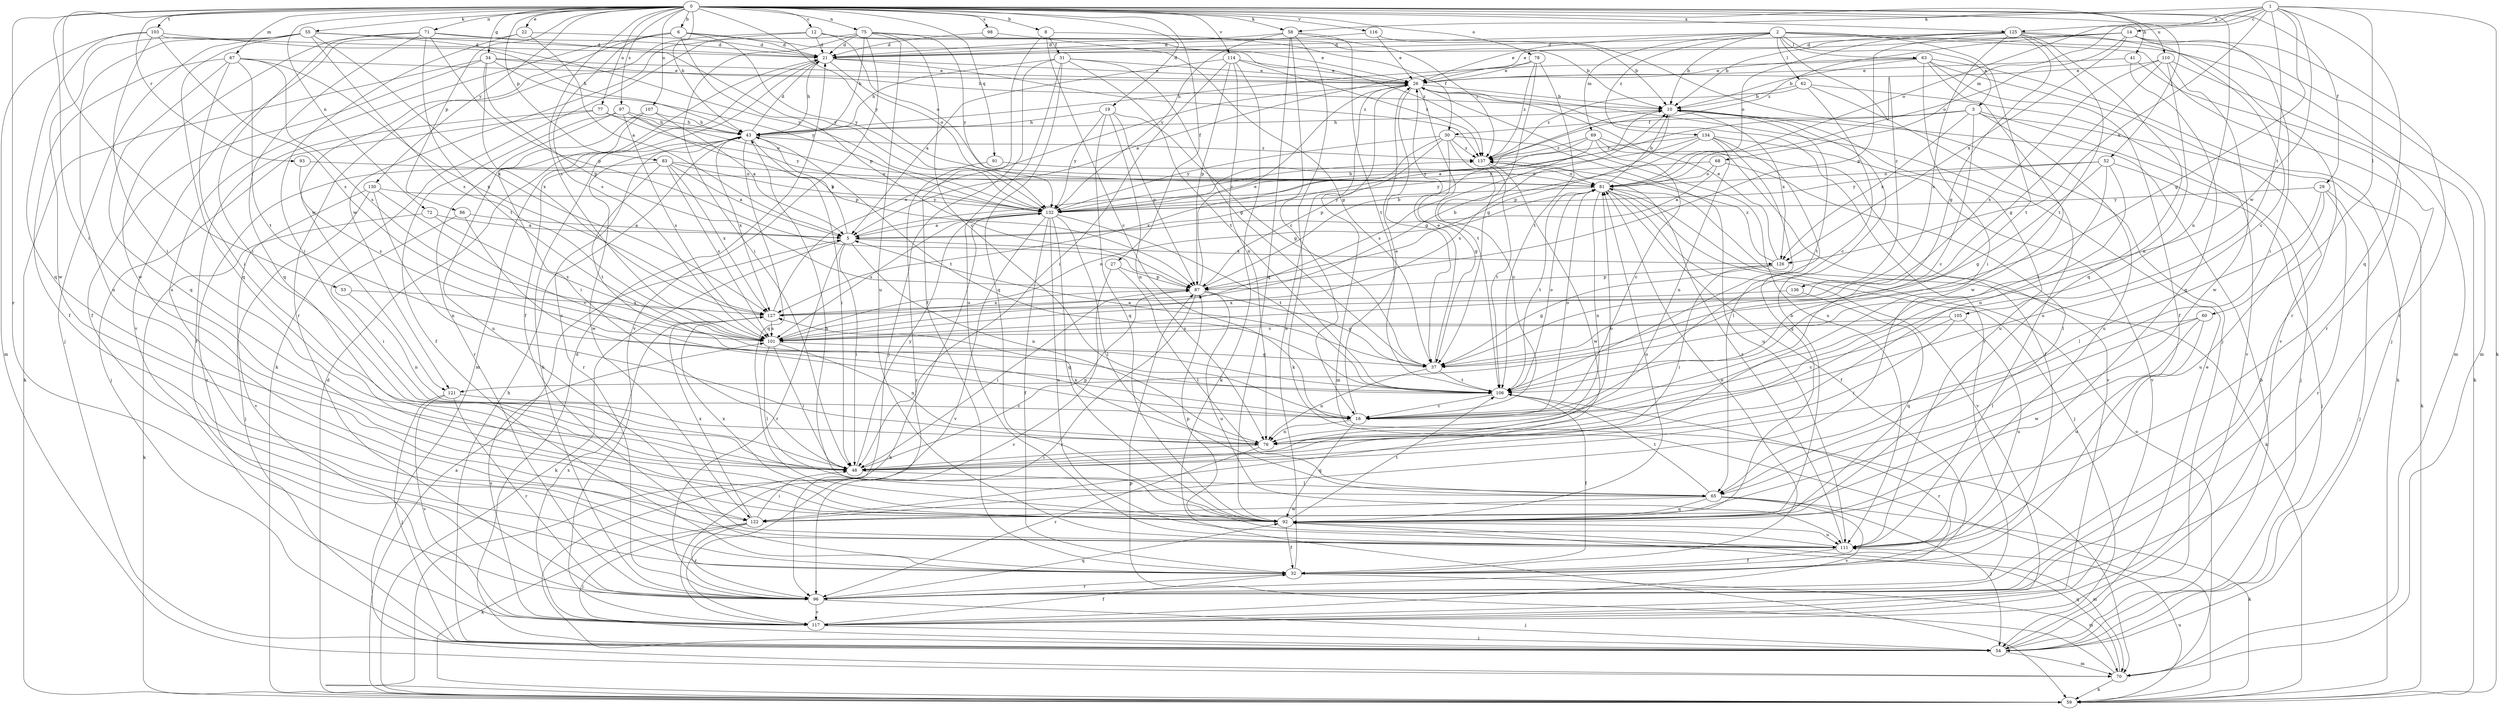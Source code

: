 strict digraph  {
0;
1;
2;
3;
5;
6;
8;
10;
12;
14;
16;
19;
21;
22;
26;
27;
29;
30;
31;
32;
34;
37;
41;
43;
48;
52;
53;
54;
55;
58;
59;
60;
62;
63;
65;
67;
68;
69;
70;
71;
72;
75;
76;
77;
78;
81;
83;
86;
87;
91;
92;
93;
96;
97;
98;
101;
103;
105;
106;
107;
110;
111;
114;
116;
117;
121;
122;
125;
126;
127;
130;
132;
134;
136;
137;
0 -> 6  [label=b];
0 -> 8  [label=b];
0 -> 12  [label=c];
0 -> 19  [label=d];
0 -> 22  [label=e];
0 -> 27  [label=f];
0 -> 29  [label=f];
0 -> 34  [label=g];
0 -> 41  [label=h];
0 -> 43  [label=h];
0 -> 48  [label=i];
0 -> 52  [label=j];
0 -> 53  [label=j];
0 -> 55  [label=k];
0 -> 58  [label=k];
0 -> 67  [label=m];
0 -> 71  [label=n];
0 -> 72  [label=n];
0 -> 75  [label=n];
0 -> 76  [label=n];
0 -> 77  [label=o];
0 -> 78  [label=o];
0 -> 83  [label=p];
0 -> 86  [label=p];
0 -> 91  [label=q];
0 -> 93  [label=r];
0 -> 96  [label=r];
0 -> 97  [label=s];
0 -> 98  [label=s];
0 -> 101  [label=s];
0 -> 103  [label=t];
0 -> 107  [label=u];
0 -> 110  [label=u];
0 -> 114  [label=v];
0 -> 116  [label=v];
0 -> 125  [label=x];
0 -> 130  [label=y];
0 -> 132  [label=y];
1 -> 14  [label=c];
1 -> 37  [label=g];
1 -> 58  [label=k];
1 -> 59  [label=k];
1 -> 60  [label=l];
1 -> 68  [label=m];
1 -> 81  [label=o];
1 -> 92  [label=q];
1 -> 105  [label=t];
1 -> 121  [label=w];
1 -> 125  [label=x];
1 -> 126  [label=x];
2 -> 3  [label=a];
2 -> 10  [label=b];
2 -> 21  [label=d];
2 -> 26  [label=e];
2 -> 54  [label=j];
2 -> 62  [label=l];
2 -> 63  [label=l];
2 -> 69  [label=m];
2 -> 70  [label=m];
2 -> 106  [label=t];
2 -> 134  [label=z];
2 -> 136  [label=z];
3 -> 5  [label=a];
3 -> 16  [label=c];
3 -> 30  [label=f];
3 -> 54  [label=j];
3 -> 59  [label=k];
3 -> 111  [label=u];
3 -> 126  [label=x];
5 -> 10  [label=b];
5 -> 43  [label=h];
5 -> 48  [label=i];
5 -> 59  [label=k];
5 -> 76  [label=n];
5 -> 96  [label=r];
5 -> 126  [label=x];
6 -> 21  [label=d];
6 -> 87  [label=p];
6 -> 101  [label=s];
6 -> 111  [label=u];
6 -> 121  [label=w];
6 -> 132  [label=y];
6 -> 137  [label=z];
8 -> 16  [label=c];
8 -> 30  [label=f];
8 -> 31  [label=f];
8 -> 32  [label=f];
10 -> 43  [label=h];
10 -> 87  [label=p];
10 -> 106  [label=t];
10 -> 111  [label=u];
10 -> 126  [label=x];
12 -> 10  [label=b];
12 -> 21  [label=d];
12 -> 26  [label=e];
12 -> 81  [label=o];
12 -> 96  [label=r];
12 -> 121  [label=w];
14 -> 16  [label=c];
14 -> 21  [label=d];
14 -> 26  [label=e];
14 -> 48  [label=i];
14 -> 81  [label=o];
14 -> 96  [label=r];
14 -> 126  [label=x];
14 -> 137  [label=z];
16 -> 26  [label=e];
16 -> 76  [label=n];
16 -> 81  [label=o];
16 -> 92  [label=q];
19 -> 37  [label=g];
19 -> 43  [label=h];
19 -> 76  [label=n];
19 -> 87  [label=p];
19 -> 92  [label=q];
19 -> 132  [label=y];
21 -> 26  [label=e];
21 -> 32  [label=f];
21 -> 43  [label=h];
21 -> 70  [label=m];
21 -> 81  [label=o];
21 -> 137  [label=z];
22 -> 5  [label=a];
22 -> 21  [label=d];
22 -> 48  [label=i];
22 -> 117  [label=v];
26 -> 10  [label=b];
26 -> 37  [label=g];
26 -> 70  [label=m];
26 -> 96  [label=r];
26 -> 106  [label=t];
26 -> 111  [label=u];
27 -> 65  [label=l];
27 -> 87  [label=p];
27 -> 117  [label=v];
29 -> 54  [label=j];
29 -> 65  [label=l];
29 -> 96  [label=r];
29 -> 111  [label=u];
29 -> 132  [label=y];
30 -> 16  [label=c];
30 -> 37  [label=g];
30 -> 87  [label=p];
30 -> 111  [label=u];
30 -> 127  [label=x];
30 -> 132  [label=y];
30 -> 137  [label=z];
31 -> 26  [label=e];
31 -> 37  [label=g];
31 -> 43  [label=h];
31 -> 54  [label=j];
31 -> 92  [label=q];
31 -> 106  [label=t];
31 -> 111  [label=u];
32 -> 26  [label=e];
32 -> 70  [label=m];
32 -> 81  [label=o];
32 -> 96  [label=r];
34 -> 10  [label=b];
34 -> 26  [label=e];
34 -> 32  [label=f];
34 -> 59  [label=k];
34 -> 87  [label=p];
34 -> 127  [label=x];
34 -> 132  [label=y];
37 -> 5  [label=a];
37 -> 26  [label=e];
37 -> 76  [label=n];
37 -> 106  [label=t];
41 -> 26  [label=e];
41 -> 92  [label=q];
41 -> 96  [label=r];
43 -> 21  [label=d];
43 -> 48  [label=i];
43 -> 92  [label=q];
43 -> 96  [label=r];
43 -> 106  [label=t];
43 -> 122  [label=w];
43 -> 127  [label=x];
43 -> 137  [label=z];
48 -> 65  [label=l];
48 -> 81  [label=o];
48 -> 87  [label=p];
48 -> 132  [label=y];
52 -> 37  [label=g];
52 -> 54  [label=j];
52 -> 76  [label=n];
52 -> 81  [label=o];
52 -> 106  [label=t];
52 -> 132  [label=y];
53 -> 76  [label=n];
53 -> 127  [label=x];
54 -> 10  [label=b];
54 -> 21  [label=d];
54 -> 26  [label=e];
54 -> 43  [label=h];
54 -> 70  [label=m];
55 -> 21  [label=d];
55 -> 54  [label=j];
55 -> 92  [label=q];
55 -> 101  [label=s];
55 -> 111  [label=u];
55 -> 122  [label=w];
55 -> 127  [label=x];
55 -> 132  [label=y];
58 -> 16  [label=c];
58 -> 21  [label=d];
58 -> 59  [label=k];
58 -> 92  [label=q];
58 -> 106  [label=t];
58 -> 132  [label=y];
58 -> 137  [label=z];
59 -> 5  [label=a];
59 -> 21  [label=d];
59 -> 111  [label=u];
60 -> 65  [label=l];
60 -> 101  [label=s];
60 -> 111  [label=u];
60 -> 122  [label=w];
62 -> 10  [label=b];
62 -> 16  [label=c];
62 -> 111  [label=u];
62 -> 117  [label=v];
62 -> 137  [label=z];
63 -> 10  [label=b];
63 -> 26  [label=e];
63 -> 32  [label=f];
63 -> 43  [label=h];
63 -> 48  [label=i];
63 -> 59  [label=k];
63 -> 117  [label=v];
63 -> 122  [label=w];
65 -> 54  [label=j];
65 -> 59  [label=k];
65 -> 92  [label=q];
65 -> 106  [label=t];
65 -> 117  [label=v];
65 -> 122  [label=w];
67 -> 26  [label=e];
67 -> 32  [label=f];
67 -> 48  [label=i];
67 -> 92  [label=q];
67 -> 101  [label=s];
67 -> 106  [label=t];
67 -> 127  [label=x];
68 -> 5  [label=a];
68 -> 65  [label=l];
68 -> 81  [label=o];
68 -> 132  [label=y];
69 -> 16  [label=c];
69 -> 32  [label=f];
69 -> 101  [label=s];
69 -> 117  [label=v];
69 -> 132  [label=y];
69 -> 137  [label=z];
70 -> 59  [label=k];
70 -> 81  [label=o];
70 -> 87  [label=p];
70 -> 92  [label=q];
71 -> 21  [label=d];
71 -> 48  [label=i];
71 -> 87  [label=p];
71 -> 92  [label=q];
71 -> 106  [label=t];
71 -> 122  [label=w];
71 -> 132  [label=y];
72 -> 5  [label=a];
72 -> 59  [label=k];
72 -> 101  [label=s];
75 -> 10  [label=b];
75 -> 16  [label=c];
75 -> 21  [label=d];
75 -> 43  [label=h];
75 -> 48  [label=i];
75 -> 59  [label=k];
75 -> 111  [label=u];
75 -> 117  [label=v];
75 -> 132  [label=y];
76 -> 48  [label=i];
76 -> 96  [label=r];
76 -> 127  [label=x];
77 -> 32  [label=f];
77 -> 43  [label=h];
77 -> 54  [label=j];
77 -> 81  [label=o];
77 -> 132  [label=y];
78 -> 5  [label=a];
78 -> 26  [label=e];
78 -> 37  [label=g];
78 -> 106  [label=t];
78 -> 137  [label=z];
81 -> 10  [label=b];
81 -> 32  [label=f];
81 -> 54  [label=j];
81 -> 59  [label=k];
81 -> 76  [label=n];
81 -> 106  [label=t];
81 -> 117  [label=v];
81 -> 132  [label=y];
83 -> 5  [label=a];
83 -> 81  [label=o];
83 -> 96  [label=r];
83 -> 101  [label=s];
83 -> 106  [label=t];
83 -> 127  [label=x];
83 -> 132  [label=y];
86 -> 5  [label=a];
86 -> 16  [label=c];
86 -> 48  [label=i];
87 -> 10  [label=b];
87 -> 26  [label=e];
87 -> 37  [label=g];
87 -> 48  [label=i];
87 -> 96  [label=r];
87 -> 111  [label=u];
87 -> 127  [label=x];
91 -> 81  [label=o];
91 -> 96  [label=r];
92 -> 10  [label=b];
92 -> 32  [label=f];
92 -> 43  [label=h];
92 -> 70  [label=m];
92 -> 81  [label=o];
92 -> 106  [label=t];
92 -> 111  [label=u];
92 -> 127  [label=x];
93 -> 81  [label=o];
93 -> 101  [label=s];
96 -> 43  [label=h];
96 -> 54  [label=j];
96 -> 92  [label=q];
96 -> 117  [label=v];
97 -> 32  [label=f];
97 -> 43  [label=h];
97 -> 87  [label=p];
97 -> 96  [label=r];
97 -> 101  [label=s];
98 -> 21  [label=d];
98 -> 37  [label=g];
101 -> 37  [label=g];
101 -> 48  [label=i];
101 -> 65  [label=l];
101 -> 76  [label=n];
101 -> 81  [label=o];
103 -> 21  [label=d];
103 -> 43  [label=h];
103 -> 48  [label=i];
103 -> 70  [label=m];
103 -> 92  [label=q];
103 -> 101  [label=s];
105 -> 16  [label=c];
105 -> 48  [label=i];
105 -> 101  [label=s];
105 -> 111  [label=u];
106 -> 16  [label=c];
106 -> 32  [label=f];
106 -> 81  [label=o];
106 -> 96  [label=r];
107 -> 5  [label=a];
107 -> 43  [label=h];
107 -> 48  [label=i];
107 -> 111  [label=u];
110 -> 26  [label=e];
110 -> 37  [label=g];
110 -> 59  [label=k];
110 -> 76  [label=n];
110 -> 101  [label=s];
110 -> 122  [label=w];
111 -> 32  [label=f];
111 -> 87  [label=p];
111 -> 137  [label=z];
114 -> 5  [label=a];
114 -> 26  [label=e];
114 -> 48  [label=i];
114 -> 59  [label=k];
114 -> 76  [label=n];
114 -> 87  [label=p];
114 -> 137  [label=z];
116 -> 21  [label=d];
116 -> 26  [label=e];
116 -> 54  [label=j];
117 -> 32  [label=f];
117 -> 54  [label=j];
117 -> 101  [label=s];
117 -> 127  [label=x];
121 -> 16  [label=c];
121 -> 54  [label=j];
121 -> 96  [label=r];
121 -> 117  [label=v];
122 -> 48  [label=i];
122 -> 54  [label=j];
122 -> 59  [label=k];
122 -> 96  [label=r];
122 -> 127  [label=x];
125 -> 10  [label=b];
125 -> 21  [label=d];
125 -> 37  [label=g];
125 -> 70  [label=m];
125 -> 81  [label=o];
125 -> 87  [label=p];
125 -> 92  [label=q];
125 -> 96  [label=r];
125 -> 101  [label=s];
125 -> 106  [label=t];
126 -> 26  [label=e];
126 -> 37  [label=g];
126 -> 48  [label=i];
126 -> 87  [label=p];
126 -> 137  [label=z];
127 -> 10  [label=b];
127 -> 26  [label=e];
127 -> 101  [label=s];
130 -> 16  [label=c];
130 -> 54  [label=j];
130 -> 76  [label=n];
130 -> 117  [label=v];
130 -> 132  [label=y];
132 -> 5  [label=a];
132 -> 32  [label=f];
132 -> 59  [label=k];
132 -> 65  [label=l];
132 -> 92  [label=q];
132 -> 101  [label=s];
132 -> 106  [label=t];
132 -> 111  [label=u];
132 -> 117  [label=v];
132 -> 137  [label=z];
134 -> 65  [label=l];
134 -> 76  [label=n];
134 -> 92  [label=q];
134 -> 101  [label=s];
134 -> 117  [label=v];
134 -> 132  [label=y];
134 -> 137  [label=z];
136 -> 92  [label=q];
136 -> 127  [label=x];
137 -> 81  [label=o];
137 -> 106  [label=t];
137 -> 122  [label=w];
}
